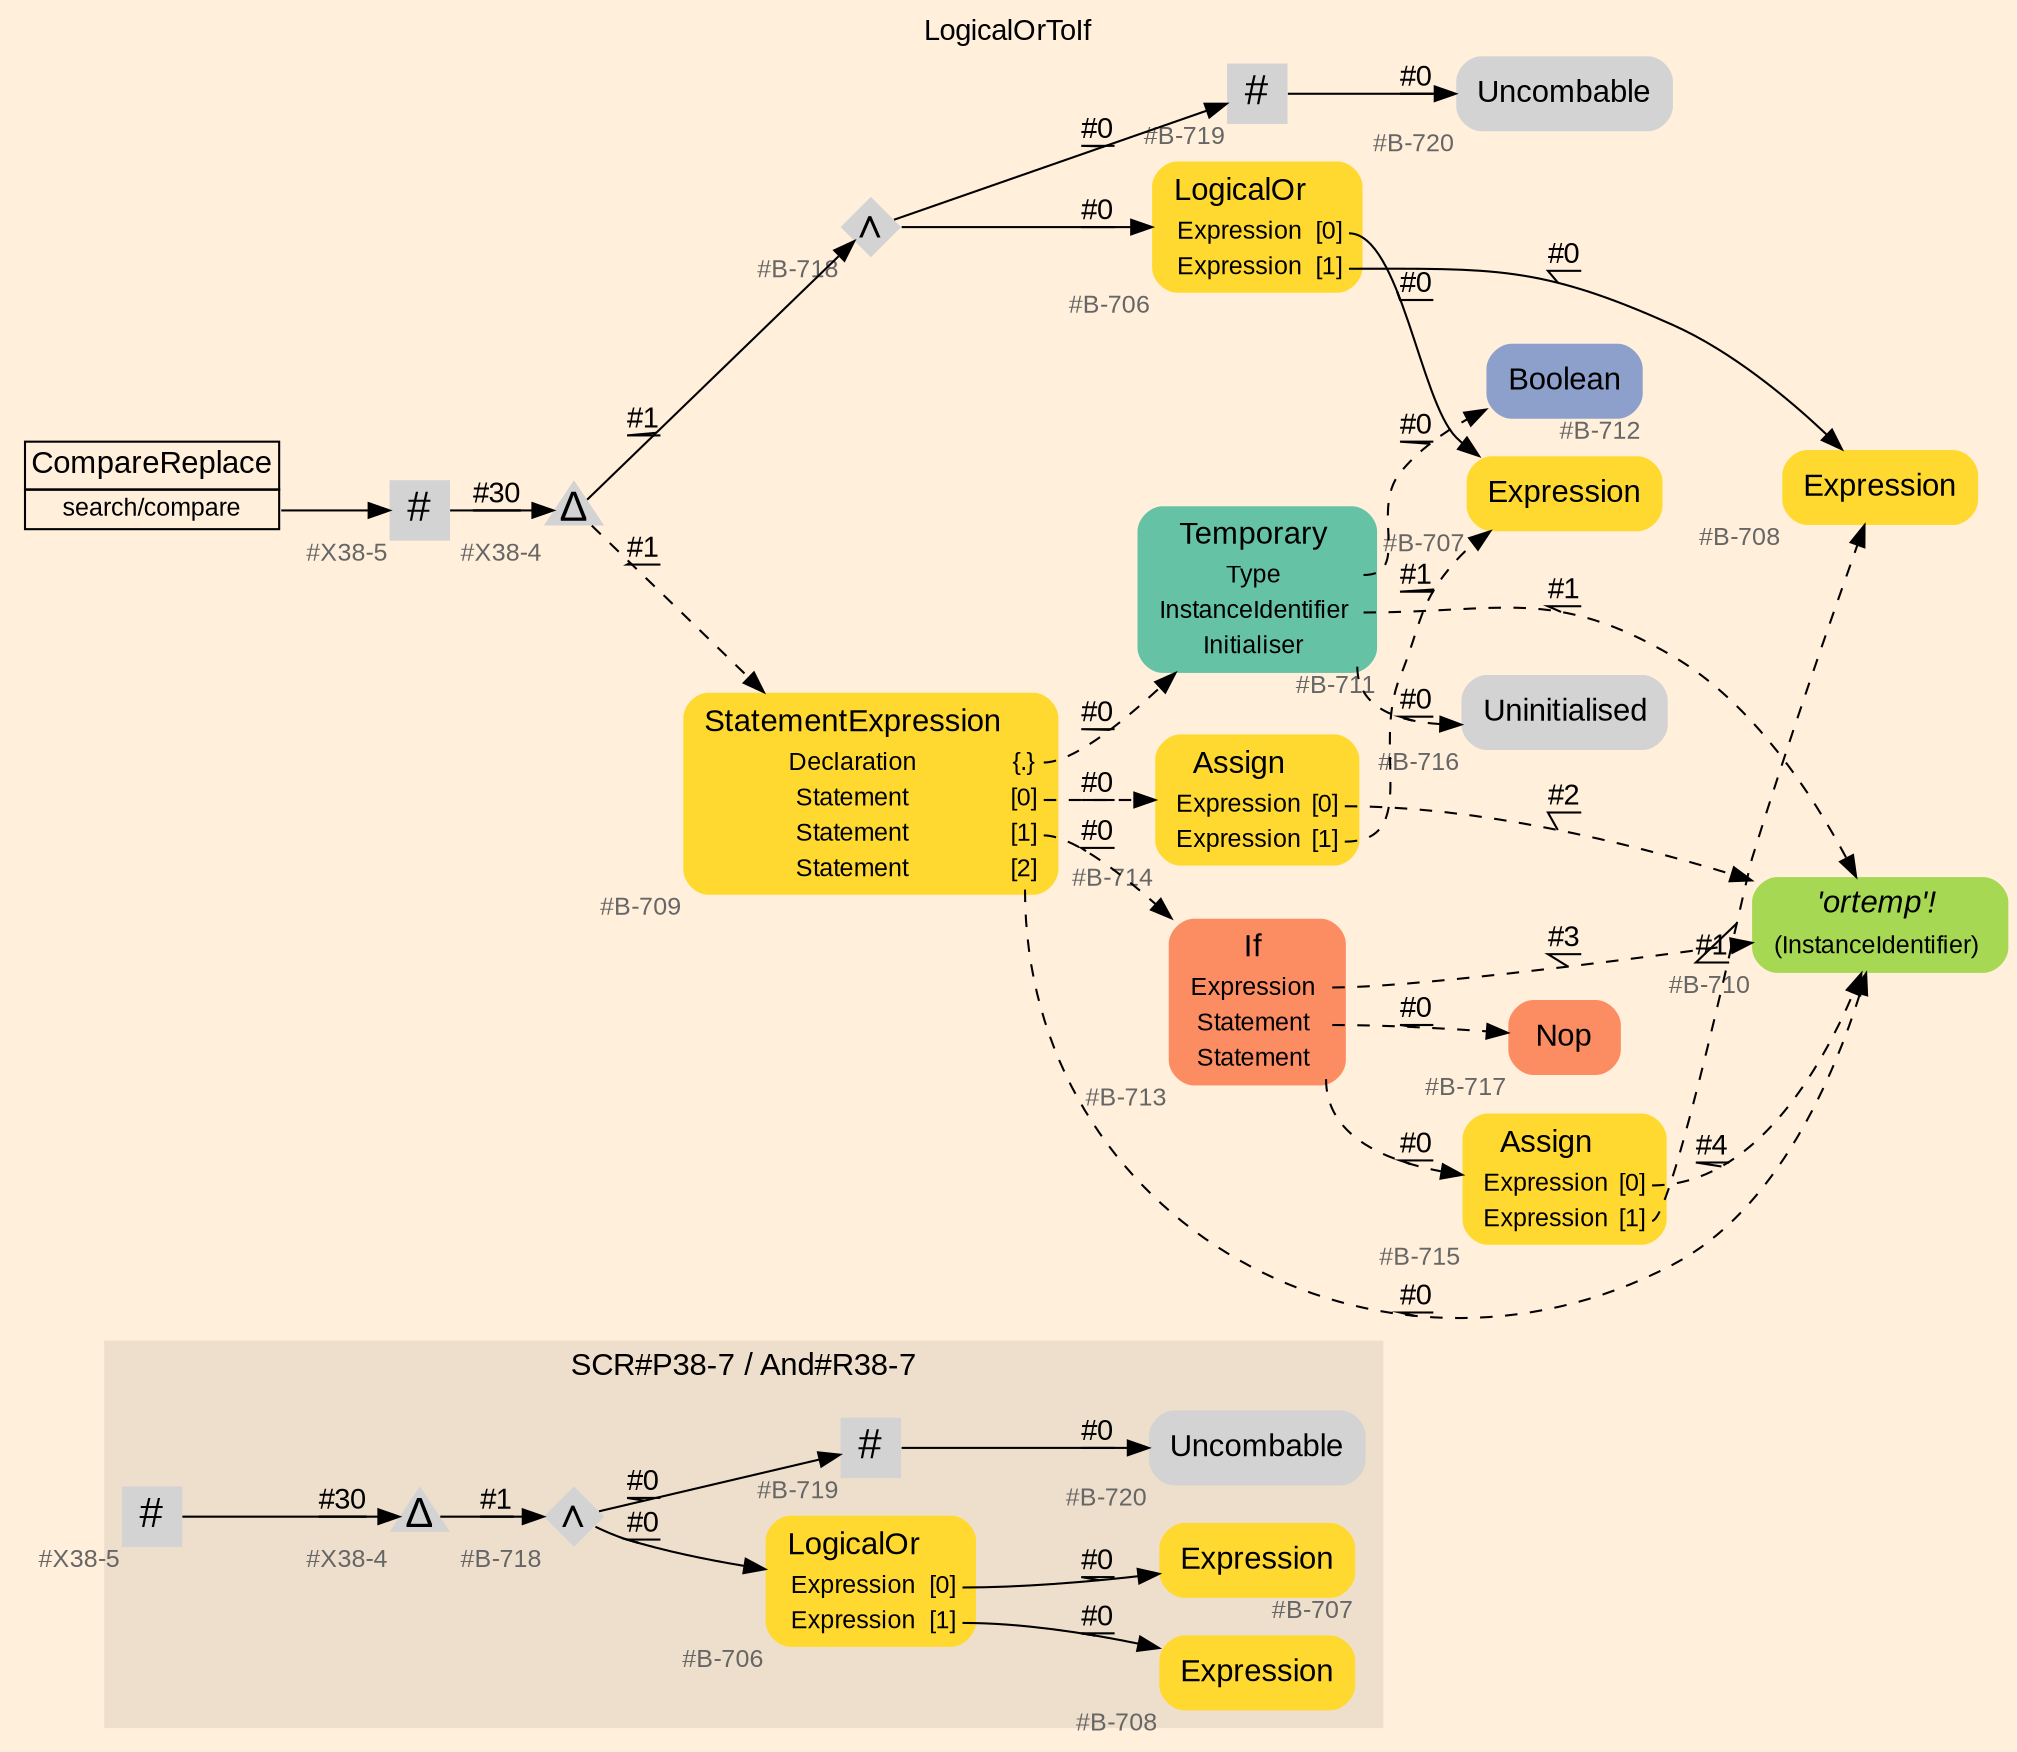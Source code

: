 digraph "LogicalOrToIf" {
label = "LogicalOrToIf"
labelloc = t
graph [
    rankdir = "LR"
    ranksep = 0.3
    bgcolor = antiquewhite1
    color = black
    fontcolor = black
    fontname = "Arial"
];
node [
    fontname = "Arial"
];
edge [
    fontname = "Arial"
];

// -------------------- figure And#R38-7 --------------------
// -------- region And#R38-7 ----------
subgraph "clusterAnd#R38-7" {
    label = "SCR#P38-7 / And#R38-7"
    style = "filled"
    color = antiquewhite2
    fontsize = "15"
    // -------- block And#R38-7/#B-720 ----------
    "And#R38-7/#B-720" [
        xlabel = "#B-720"
        fontsize = "12"
        fontcolor = grey40
        shape = "plaintext"
        label = <<TABLE BORDER="0" CELLBORDER="0" CELLSPACING="0">
         <TR><TD><FONT COLOR="black" POINT-SIZE="15">Uncombable</FONT></TD></TR>
        </TABLE>>
        style = "rounded,filled"
    ];
    
    // -------- block And#R38-7/#B-706 ----------
    "And#R38-7/#B-706" [
        fillcolor = "/set28/6"
        xlabel = "#B-706"
        fontsize = "12"
        fontcolor = grey40
        shape = "plaintext"
        label = <<TABLE BORDER="0" CELLBORDER="0" CELLSPACING="0">
         <TR><TD><FONT COLOR="black" POINT-SIZE="15">LogicalOr</FONT></TD></TR>
         <TR><TD><FONT COLOR="black" POINT-SIZE="12">Expression</FONT></TD><TD PORT="port0"><FONT COLOR="black" POINT-SIZE="12">[0]</FONT></TD></TR>
         <TR><TD><FONT COLOR="black" POINT-SIZE="12">Expression</FONT></TD><TD PORT="port1"><FONT COLOR="black" POINT-SIZE="12">[1]</FONT></TD></TR>
        </TABLE>>
        style = "rounded,filled"
    ];
    
    // -------- block And#R38-7/#X38-4 ----------
    "And#R38-7/#X38-4" [
        xlabel = "#X38-4"
        fontsize = "12"
        fontcolor = grey40
        shape = "triangle"
        label = <<FONT COLOR="black" POINT-SIZE="20">Δ</FONT>>
        style = "filled"
        penwidth = 0.0
        fixedsize = true
        width = 0.4
        height = 0.4
    ];
    
    // -------- block And#R38-7/#B-708 ----------
    "And#R38-7/#B-708" [
        fillcolor = "/set28/6"
        xlabel = "#B-708"
        fontsize = "12"
        fontcolor = grey40
        shape = "plaintext"
        label = <<TABLE BORDER="0" CELLBORDER="0" CELLSPACING="0">
         <TR><TD><FONT COLOR="black" POINT-SIZE="15">Expression</FONT></TD></TR>
        </TABLE>>
        style = "rounded,filled"
    ];
    
    // -------- block And#R38-7/#B-707 ----------
    "And#R38-7/#B-707" [
        fillcolor = "/set28/6"
        xlabel = "#B-707"
        fontsize = "12"
        fontcolor = grey40
        shape = "plaintext"
        label = <<TABLE BORDER="0" CELLBORDER="0" CELLSPACING="0">
         <TR><TD><FONT COLOR="black" POINT-SIZE="15">Expression</FONT></TD></TR>
        </TABLE>>
        style = "rounded,filled"
    ];
    
    // -------- block And#R38-7/#B-719 ----------
    "And#R38-7/#B-719" [
        xlabel = "#B-719"
        fontsize = "12"
        fontcolor = grey40
        shape = "square"
        label = <<FONT COLOR="black" POINT-SIZE="20">#</FONT>>
        style = "filled"
        penwidth = 0.0
        fixedsize = true
        width = 0.4
        height = 0.4
    ];
    
    // -------- block And#R38-7/#B-718 ----------
    "And#R38-7/#B-718" [
        xlabel = "#B-718"
        fontsize = "12"
        fontcolor = grey40
        shape = "diamond"
        label = <<FONT COLOR="black" POINT-SIZE="20">∧</FONT>>
        style = "filled"
        penwidth = 0.0
        fixedsize = true
        width = 0.4
        height = 0.4
    ];
    
    // -------- block And#R38-7/#X38-5 ----------
    "And#R38-7/#X38-5" [
        xlabel = "#X38-5"
        fontsize = "12"
        fontcolor = grey40
        shape = "square"
        label = <<FONT COLOR="black" POINT-SIZE="20">#</FONT>>
        style = "filled"
        penwidth = 0.0
        fixedsize = true
        width = 0.4
        height = 0.4
    ];
    
}

"And#R38-7/#B-706":port0 -> "And#R38-7/#B-707" [
    label = "#0"
    decorate = true
    color = black
    fontcolor = black
];

"And#R38-7/#B-706":port1 -> "And#R38-7/#B-708" [
    label = "#0"
    decorate = true
    color = black
    fontcolor = black
];

"And#R38-7/#X38-4" -> "And#R38-7/#B-718" [
    label = "#1"
    decorate = true
    color = black
    fontcolor = black
];

"And#R38-7/#B-719" -> "And#R38-7/#B-720" [
    label = "#0"
    decorate = true
    color = black
    fontcolor = black
];

"And#R38-7/#B-718" -> "And#R38-7/#B-706" [
    label = "#0"
    decorate = true
    color = black
    fontcolor = black
];

"And#R38-7/#B-718" -> "And#R38-7/#B-719" [
    label = "#0"
    decorate = true
    color = black
    fontcolor = black
];

"And#R38-7/#X38-5" -> "And#R38-7/#X38-4" [
    label = "#30"
    decorate = true
    color = black
    fontcolor = black
];


// -------------------- transformation figure --------------------
// -------- block CR#X38-6 ----------
"CR#X38-6" [
    fillcolor = antiquewhite1
    fontsize = "12"
    fontcolor = grey40
    shape = "plaintext"
    label = <<TABLE BORDER="0" CELLBORDER="1" CELLSPACING="0">
     <TR><TD><FONT COLOR="black" POINT-SIZE="15">CompareReplace</FONT></TD></TR>
     <TR><TD PORT="port0"><FONT COLOR="black" POINT-SIZE="12">search/compare</FONT></TD></TR>
    </TABLE>>
    style = "filled"
    color = black
];

// -------- block #X38-5 ----------
"#X38-5" [
    xlabel = "#X38-5"
    fontsize = "12"
    fontcolor = grey40
    shape = "square"
    label = <<FONT COLOR="black" POINT-SIZE="20">#</FONT>>
    style = "filled"
    penwidth = 0.0
    fixedsize = true
    width = 0.4
    height = 0.4
];

// -------- block #X38-4 ----------
"#X38-4" [
    xlabel = "#X38-4"
    fontsize = "12"
    fontcolor = grey40
    shape = "triangle"
    label = <<FONT COLOR="black" POINT-SIZE="20">Δ</FONT>>
    style = "filled"
    penwidth = 0.0
    fixedsize = true
    width = 0.4
    height = 0.4
];

// -------- block #B-718 ----------
"#B-718" [
    xlabel = "#B-718"
    fontsize = "12"
    fontcolor = grey40
    shape = "diamond"
    label = <<FONT COLOR="black" POINT-SIZE="20">∧</FONT>>
    style = "filled"
    penwidth = 0.0
    fixedsize = true
    width = 0.4
    height = 0.4
];

// -------- block #B-706 ----------
"#B-706" [
    fillcolor = "/set28/6"
    xlabel = "#B-706"
    fontsize = "12"
    fontcolor = grey40
    shape = "plaintext"
    label = <<TABLE BORDER="0" CELLBORDER="0" CELLSPACING="0">
     <TR><TD><FONT COLOR="black" POINT-SIZE="15">LogicalOr</FONT></TD></TR>
     <TR><TD><FONT COLOR="black" POINT-SIZE="12">Expression</FONT></TD><TD PORT="port0"><FONT COLOR="black" POINT-SIZE="12">[0]</FONT></TD></TR>
     <TR><TD><FONT COLOR="black" POINT-SIZE="12">Expression</FONT></TD><TD PORT="port1"><FONT COLOR="black" POINT-SIZE="12">[1]</FONT></TD></TR>
    </TABLE>>
    style = "rounded,filled"
];

// -------- block #B-707 ----------
"#B-707" [
    fillcolor = "/set28/6"
    xlabel = "#B-707"
    fontsize = "12"
    fontcolor = grey40
    shape = "plaintext"
    label = <<TABLE BORDER="0" CELLBORDER="0" CELLSPACING="0">
     <TR><TD><FONT COLOR="black" POINT-SIZE="15">Expression</FONT></TD></TR>
    </TABLE>>
    style = "rounded,filled"
];

// -------- block #B-708 ----------
"#B-708" [
    fillcolor = "/set28/6"
    xlabel = "#B-708"
    fontsize = "12"
    fontcolor = grey40
    shape = "plaintext"
    label = <<TABLE BORDER="0" CELLBORDER="0" CELLSPACING="0">
     <TR><TD><FONT COLOR="black" POINT-SIZE="15">Expression</FONT></TD></TR>
    </TABLE>>
    style = "rounded,filled"
];

// -------- block #B-719 ----------
"#B-719" [
    xlabel = "#B-719"
    fontsize = "12"
    fontcolor = grey40
    shape = "square"
    label = <<FONT COLOR="black" POINT-SIZE="20">#</FONT>>
    style = "filled"
    penwidth = 0.0
    fixedsize = true
    width = 0.4
    height = 0.4
];

// -------- block #B-720 ----------
"#B-720" [
    xlabel = "#B-720"
    fontsize = "12"
    fontcolor = grey40
    shape = "plaintext"
    label = <<TABLE BORDER="0" CELLBORDER="0" CELLSPACING="0">
     <TR><TD><FONT COLOR="black" POINT-SIZE="15">Uncombable</FONT></TD></TR>
    </TABLE>>
    style = "rounded,filled"
];

// -------- block #B-709 ----------
"#B-709" [
    fillcolor = "/set28/6"
    xlabel = "#B-709"
    fontsize = "12"
    fontcolor = grey40
    shape = "plaintext"
    label = <<TABLE BORDER="0" CELLBORDER="0" CELLSPACING="0">
     <TR><TD><FONT COLOR="black" POINT-SIZE="15">StatementExpression</FONT></TD></TR>
     <TR><TD><FONT COLOR="black" POINT-SIZE="12">Declaration</FONT></TD><TD PORT="port0"><FONT COLOR="black" POINT-SIZE="12">{.}</FONT></TD></TR>
     <TR><TD><FONT COLOR="black" POINT-SIZE="12">Statement</FONT></TD><TD PORT="port1"><FONT COLOR="black" POINT-SIZE="12">[0]</FONT></TD></TR>
     <TR><TD><FONT COLOR="black" POINT-SIZE="12">Statement</FONT></TD><TD PORT="port2"><FONT COLOR="black" POINT-SIZE="12">[1]</FONT></TD></TR>
     <TR><TD><FONT COLOR="black" POINT-SIZE="12">Statement</FONT></TD><TD PORT="port3"><FONT COLOR="black" POINT-SIZE="12">[2]</FONT></TD></TR>
    </TABLE>>
    style = "rounded,filled"
];

// -------- block #B-711 ----------
"#B-711" [
    fillcolor = "/set28/1"
    xlabel = "#B-711"
    fontsize = "12"
    fontcolor = grey40
    shape = "plaintext"
    label = <<TABLE BORDER="0" CELLBORDER="0" CELLSPACING="0">
     <TR><TD><FONT COLOR="black" POINT-SIZE="15">Temporary</FONT></TD></TR>
     <TR><TD><FONT COLOR="black" POINT-SIZE="12">Type</FONT></TD><TD PORT="port0"></TD></TR>
     <TR><TD><FONT COLOR="black" POINT-SIZE="12">InstanceIdentifier</FONT></TD><TD PORT="port1"></TD></TR>
     <TR><TD><FONT COLOR="black" POINT-SIZE="12">Initialiser</FONT></TD><TD PORT="port2"></TD></TR>
    </TABLE>>
    style = "rounded,filled"
];

// -------- block #B-712 ----------
"#B-712" [
    fillcolor = "/set28/3"
    xlabel = "#B-712"
    fontsize = "12"
    fontcolor = grey40
    shape = "plaintext"
    label = <<TABLE BORDER="0" CELLBORDER="0" CELLSPACING="0">
     <TR><TD><FONT COLOR="black" POINT-SIZE="15">Boolean</FONT></TD></TR>
    </TABLE>>
    style = "rounded,filled"
];

// -------- block #B-710 ----------
"#B-710" [
    fillcolor = "/set28/5"
    xlabel = "#B-710"
    fontsize = "12"
    fontcolor = grey40
    shape = "plaintext"
    label = <<TABLE BORDER="0" CELLBORDER="0" CELLSPACING="0">
     <TR><TD><FONT COLOR="black" POINT-SIZE="15"><I>'ortemp'!</I></FONT></TD></TR>
     <TR><TD><FONT COLOR="black" POINT-SIZE="12">(InstanceIdentifier)</FONT></TD><TD PORT="port0"></TD></TR>
    </TABLE>>
    style = "rounded,filled"
];

// -------- block #B-716 ----------
"#B-716" [
    xlabel = "#B-716"
    fontsize = "12"
    fontcolor = grey40
    shape = "plaintext"
    label = <<TABLE BORDER="0" CELLBORDER="0" CELLSPACING="0">
     <TR><TD><FONT COLOR="black" POINT-SIZE="15">Uninitialised</FONT></TD></TR>
    </TABLE>>
    style = "rounded,filled"
];

// -------- block #B-714 ----------
"#B-714" [
    fillcolor = "/set28/6"
    xlabel = "#B-714"
    fontsize = "12"
    fontcolor = grey40
    shape = "plaintext"
    label = <<TABLE BORDER="0" CELLBORDER="0" CELLSPACING="0">
     <TR><TD><FONT COLOR="black" POINT-SIZE="15">Assign</FONT></TD></TR>
     <TR><TD><FONT COLOR="black" POINT-SIZE="12">Expression</FONT></TD><TD PORT="port0"><FONT COLOR="black" POINT-SIZE="12">[0]</FONT></TD></TR>
     <TR><TD><FONT COLOR="black" POINT-SIZE="12">Expression</FONT></TD><TD PORT="port1"><FONT COLOR="black" POINT-SIZE="12">[1]</FONT></TD></TR>
    </TABLE>>
    style = "rounded,filled"
];

// -------- block #B-713 ----------
"#B-713" [
    fillcolor = "/set28/2"
    xlabel = "#B-713"
    fontsize = "12"
    fontcolor = grey40
    shape = "plaintext"
    label = <<TABLE BORDER="0" CELLBORDER="0" CELLSPACING="0">
     <TR><TD><FONT COLOR="black" POINT-SIZE="15">If</FONT></TD></TR>
     <TR><TD><FONT COLOR="black" POINT-SIZE="12">Expression</FONT></TD><TD PORT="port0"></TD></TR>
     <TR><TD><FONT COLOR="black" POINT-SIZE="12">Statement</FONT></TD><TD PORT="port1"></TD></TR>
     <TR><TD><FONT COLOR="black" POINT-SIZE="12">Statement</FONT></TD><TD PORT="port2"></TD></TR>
    </TABLE>>
    style = "rounded,filled"
];

// -------- block #B-717 ----------
"#B-717" [
    fillcolor = "/set28/2"
    xlabel = "#B-717"
    fontsize = "12"
    fontcolor = grey40
    shape = "plaintext"
    label = <<TABLE BORDER="0" CELLBORDER="0" CELLSPACING="0">
     <TR><TD><FONT COLOR="black" POINT-SIZE="15">Nop</FONT></TD></TR>
    </TABLE>>
    style = "rounded,filled"
];

// -------- block #B-715 ----------
"#B-715" [
    fillcolor = "/set28/6"
    xlabel = "#B-715"
    fontsize = "12"
    fontcolor = grey40
    shape = "plaintext"
    label = <<TABLE BORDER="0" CELLBORDER="0" CELLSPACING="0">
     <TR><TD><FONT COLOR="black" POINT-SIZE="15">Assign</FONT></TD></TR>
     <TR><TD><FONT COLOR="black" POINT-SIZE="12">Expression</FONT></TD><TD PORT="port0"><FONT COLOR="black" POINT-SIZE="12">[0]</FONT></TD></TR>
     <TR><TD><FONT COLOR="black" POINT-SIZE="12">Expression</FONT></TD><TD PORT="port1"><FONT COLOR="black" POINT-SIZE="12">[1]</FONT></TD></TR>
    </TABLE>>
    style = "rounded,filled"
];

"CR#X38-6":port0 -> "#X38-5" [
    label = ""
    decorate = true
    color = black
    fontcolor = black
];

"#X38-5" -> "#X38-4" [
    label = "#30"
    decorate = true
    color = black
    fontcolor = black
];

"#X38-4" -> "#B-718" [
    label = "#1"
    decorate = true
    color = black
    fontcolor = black
];

"#X38-4" -> "#B-709" [
    style="dashed"
    label = "#1"
    decorate = true
    color = black
    fontcolor = black
];

"#B-718" -> "#B-706" [
    label = "#0"
    decorate = true
    color = black
    fontcolor = black
];

"#B-718" -> "#B-719" [
    label = "#0"
    decorate = true
    color = black
    fontcolor = black
];

"#B-706":port0 -> "#B-707" [
    label = "#0"
    decorate = true
    color = black
    fontcolor = black
];

"#B-706":port1 -> "#B-708" [
    label = "#0"
    decorate = true
    color = black
    fontcolor = black
];

"#B-719" -> "#B-720" [
    label = "#0"
    decorate = true
    color = black
    fontcolor = black
];

"#B-709":port0 -> "#B-711" [
    style="dashed"
    label = "#0"
    decorate = true
    color = black
    fontcolor = black
];

"#B-709":port1 -> "#B-714" [
    style="dashed"
    label = "#0"
    decorate = true
    color = black
    fontcolor = black
];

"#B-709":port2 -> "#B-713" [
    style="dashed"
    label = "#0"
    decorate = true
    color = black
    fontcolor = black
];

"#B-709":port3 -> "#B-710" [
    style="dashed"
    label = "#0"
    decorate = true
    color = black
    fontcolor = black
];

"#B-711":port0 -> "#B-712" [
    style="dashed"
    label = "#0"
    decorate = true
    color = black
    fontcolor = black
];

"#B-711":port1 -> "#B-710" [
    style="dashed"
    label = "#1"
    decorate = true
    color = black
    fontcolor = black
];

"#B-711":port2 -> "#B-716" [
    style="dashed"
    label = "#0"
    decorate = true
    color = black
    fontcolor = black
];

"#B-714":port0 -> "#B-710" [
    style="dashed"
    label = "#2"
    decorate = true
    color = black
    fontcolor = black
];

"#B-714":port1 -> "#B-707" [
    style="dashed"
    label = "#1"
    decorate = true
    color = black
    fontcolor = black
];

"#B-713":port0 -> "#B-710" [
    style="dashed"
    label = "#3"
    decorate = true
    color = black
    fontcolor = black
];

"#B-713":port1 -> "#B-717" [
    style="dashed"
    label = "#0"
    decorate = true
    color = black
    fontcolor = black
];

"#B-713":port2 -> "#B-715" [
    style="dashed"
    label = "#0"
    decorate = true
    color = black
    fontcolor = black
];

"#B-715":port0 -> "#B-710" [
    style="dashed"
    label = "#4"
    decorate = true
    color = black
    fontcolor = black
];

"#B-715":port1 -> "#B-708" [
    style="dashed"
    label = "#1"
    decorate = true
    color = black
    fontcolor = black
];


}
